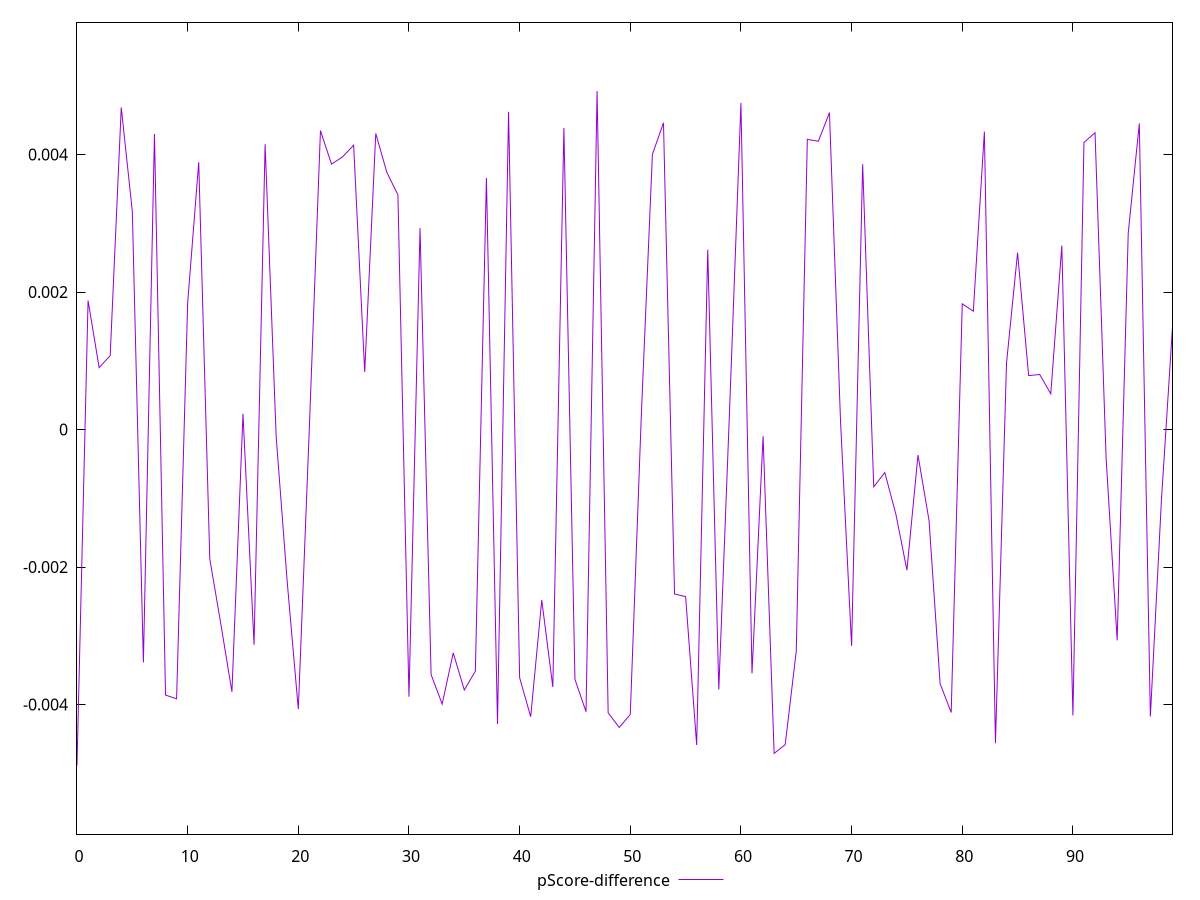 reset

$pScoreDifference <<EOF
0 -0.004883875690481904
1 0.0018752935829844108
2 0.0009005107720947703
3 0.0010756444675723287
4 0.004683807403510792
5 0.003168820494005159
6 -0.0033867792190218765
7 0.004297896233798976
8 -0.0038612832338455055
9 -0.003916232223924246
10 0.0018394581886468642
11 0.003887311731797488
12 -0.0018816580228192686
13 -0.002829317559904357
14 -0.0038143135685966972
15 0.00022936775125763365
16 -0.0031293597556014824
17 0.00414888439901781
18 -0.0001069956142325662
19 -0.0022215370374958493
20 -0.004066066541216398
21 0.00003445253029292494
22 0.004346743065589548
23 0.0038593610852038773
24 0.003965376503561574
25 0.004134308214693877
26 0.0008357219756750245
27 0.004305754338757156
28 0.003739479128352735
29 0.003413054483322492
30 -0.0038869216088565778
31 0.00292820606355923
32 -0.003563557798175368
33 -0.0039924321840321825
34 -0.0032476913877979158
35 -0.0037875943077303603
36 -0.0035140136875024958
37 0.0036585597965038408
38 -0.004281874309556302
39 0.004620052177554318
40 -0.0036098554979407532
41 -0.00417695114096335
42 -0.0024795343877253156
43 -0.0037447340177395733
44 0.00438505469209452
45 -0.0036327065439673706
46 -0.004103292208916989
47 0.0049221985339905905
48 -0.004119822070526816
49 -0.004332793573505148
50 -0.004143345063347917
51 0.00021680455195270676
52 0.004001975726823953
53 0.0044604749665450305
54 -0.0023921199978470115
55 -0.002429973952928946
56 -0.004588205962033146
57 0.0026157977858429493
58 -0.0037812833001555496
59 0.00039637937220585173
60 0.004748176018088551
61 -0.0035467955155282505
62 -0.00009633426546276636
63 -0.004709495567728664
64 -0.0045826569810843015
65 -0.0032215762842476015
66 0.004219555152761428
67 0.00419285296620317
68 0.00460818153841909
69 0.00012291175514686503
70 -0.003146778296405889
71 0.003858057153517863
72 -0.0008330767964237762
73 -0.0006253691077265644
74 -0.0012305684355360669
75 -0.0020449729843534936
76 -0.0003709268075184069
77 -0.0013234968250337709
78 -0.0036956882994385876
79 -0.0041147507174572745
80 0.0018282343963452463
81 0.001719976090969716
82 0.004332616850151599
83 -0.004561297555088398
84 0.0009652315826209901
85 0.0025718711228600866
86 0.000784654567398374
87 0.0008002968998684634
88 0.0005189185240722372
89 0.0026743115978815346
90 -0.004158001382452384
91 0.004175114097495131
92 0.004315682565875362
93 -0.00041181598204478864
94 -0.0030653485710732953
95 0.0028572874144239535
96 0.004450859413793057
97 -0.004172777227479912
98 -0.0010269610869543533
99 0.0014911772045347743
EOF

set key outside below
set xrange [0:99]
set yrange [-0.005883875690481904:0.0059221985339905905]
set trange [-0.005883875690481904:0.0059221985339905905]
set terminal svg size 640, 500 enhanced background rgb 'white'
set output "report_00018_2021-02-10T15-25-16.877Z/interactive/samples/pages+cached/pScore-difference/values.svg"

plot $pScoreDifference title "pScore-difference" with line

reset
